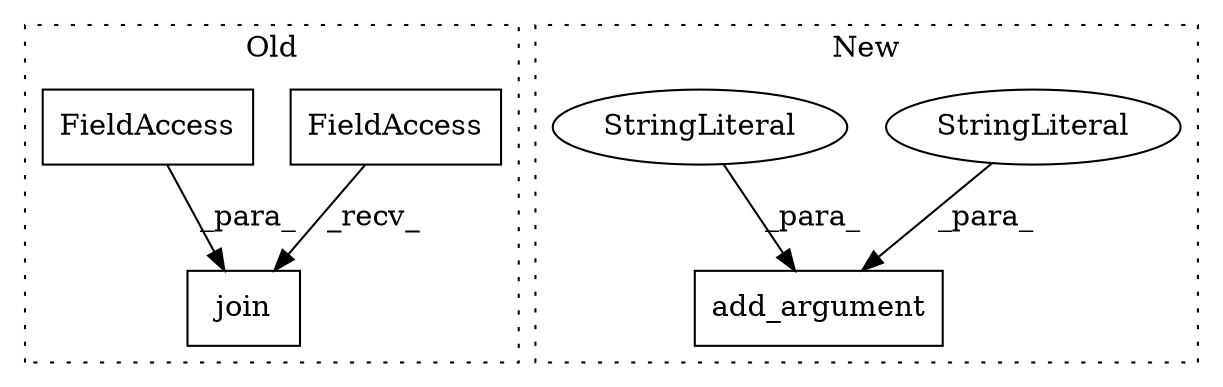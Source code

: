 digraph G {
subgraph cluster0 {
1 [label="join" a="32" s="3967,3998" l="5,1" shape="box"];
5 [label="FieldAccess" a="22" s="3959" l="7" shape="box"];
6 [label="FieldAccess" a="22" s="3972" l="4" shape="box"];
label = "Old";
style="dotted";
}
subgraph cluster1 {
2 [label="add_argument" a="32" s="648,691" l="13,1" shape="box"];
3 [label="StringLiteral" a="45" s="682" l="9" shape="ellipse"];
4 [label="StringLiteral" a="45" s="661" l="13" shape="ellipse"];
label = "New";
style="dotted";
}
3 -> 2 [label="_para_"];
4 -> 2 [label="_para_"];
5 -> 1 [label="_recv_"];
6 -> 1 [label="_para_"];
}